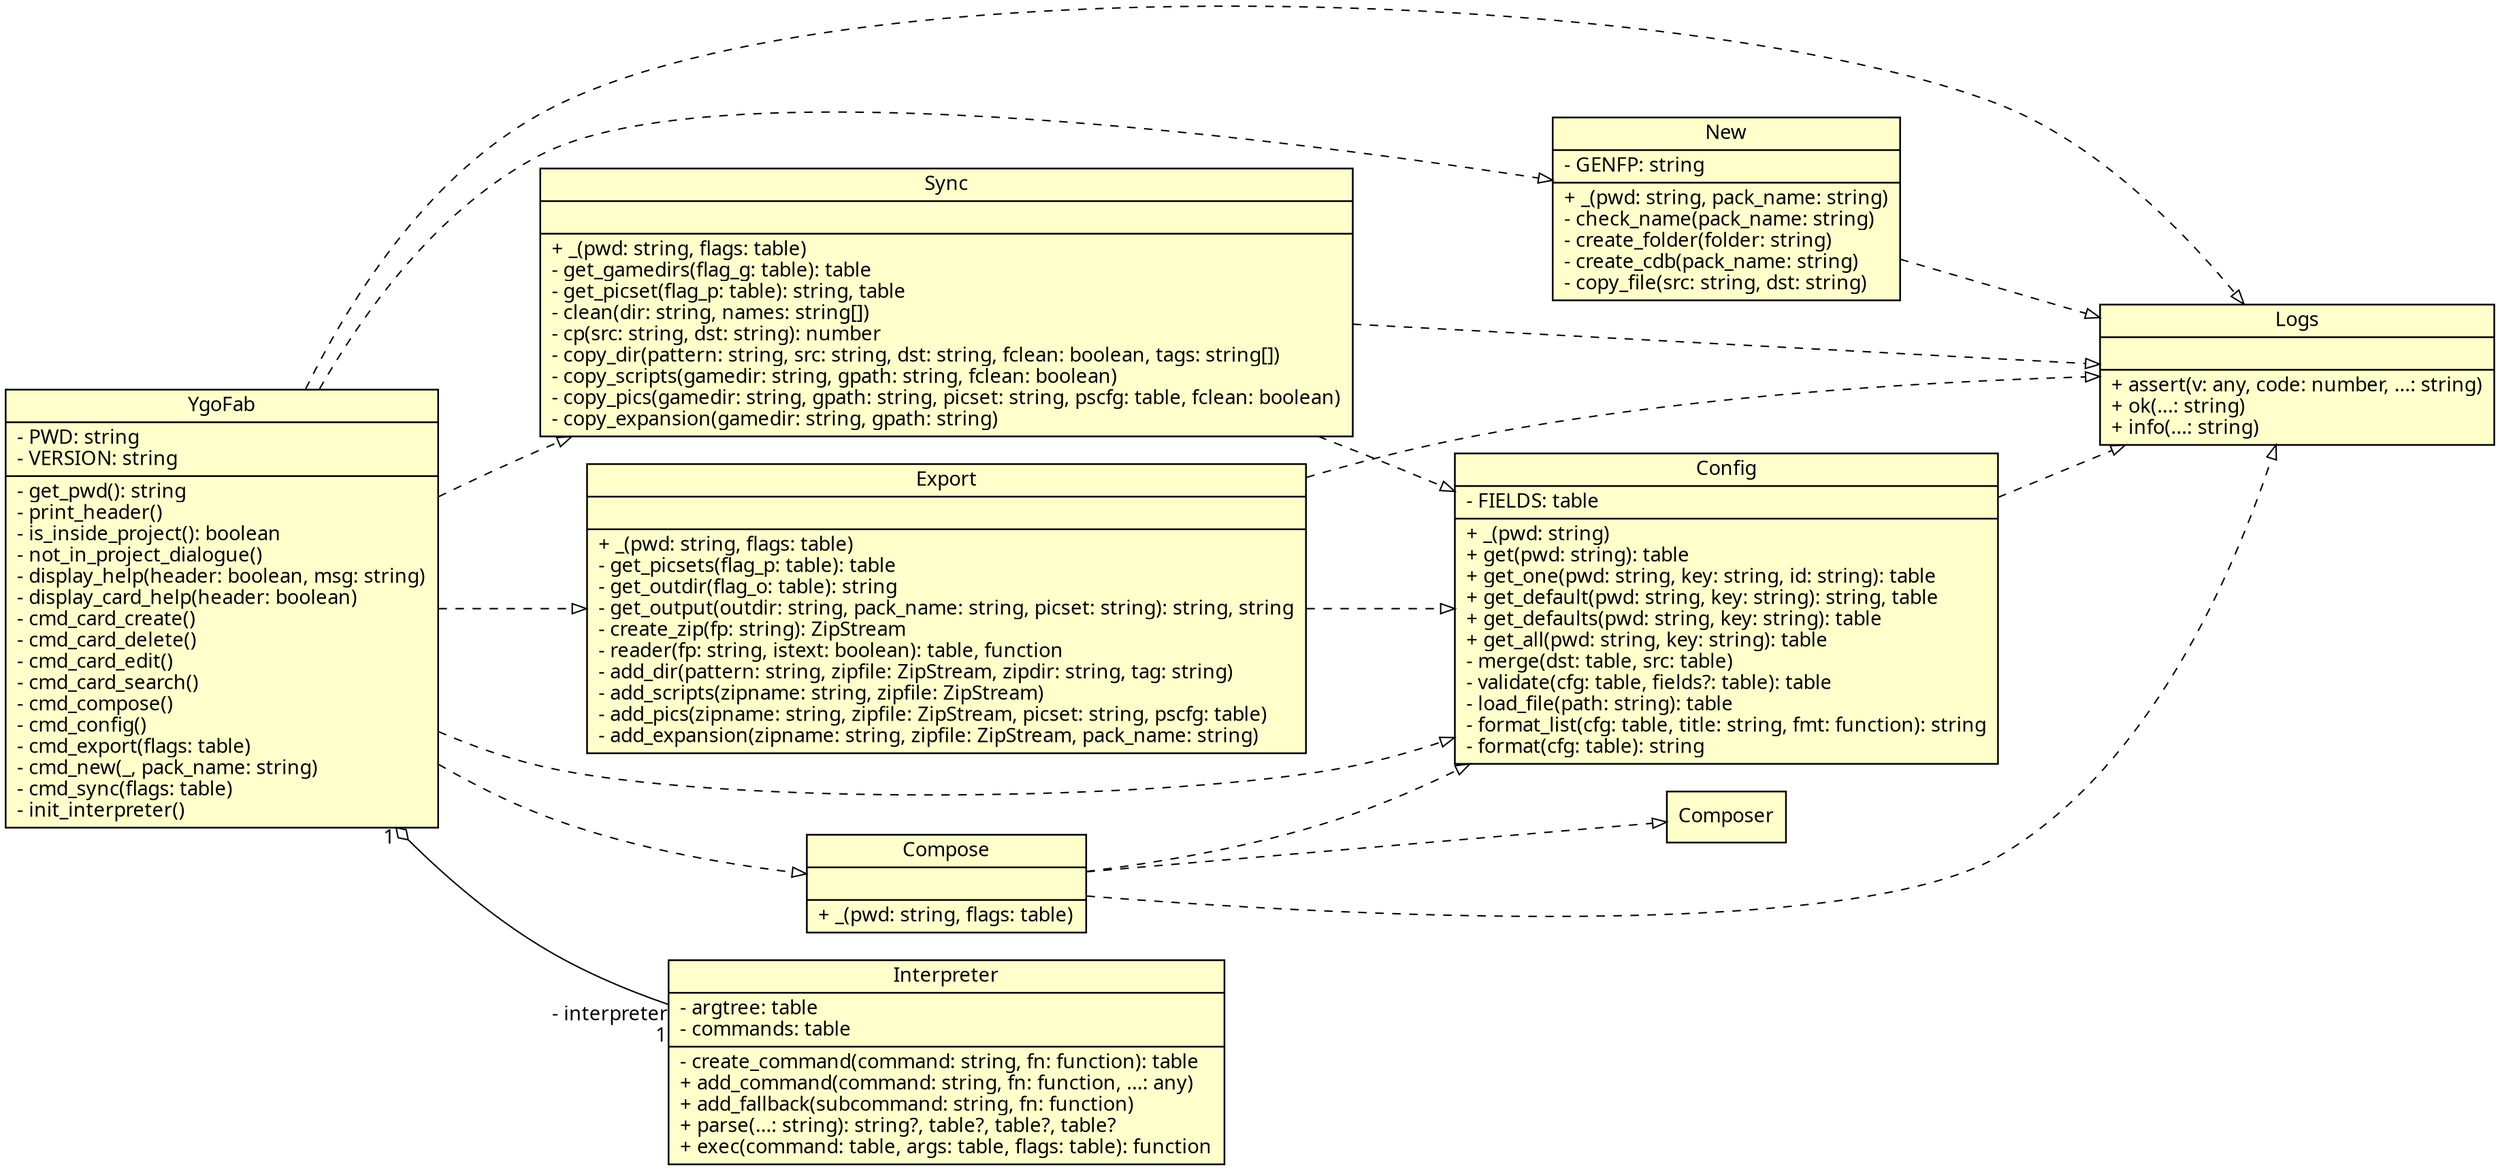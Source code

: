 digraph {
  dpi = 150
  /* splines = ortho */
  fontname = "mono"
  rankdir = "LR"
  ranksep = 1
  edge [fontname = "Ubuntu Mono", dir="both"]
  node [
    shape = record,
    fontname = "Ubuntu Mono",
    style = filled,
    fillcolor = "#ffffcc",
    penwidth = 1.2
  ]
  ygofab [label=" YgoFab |
- PWD: string\l
- VERSION: string\l
  |
- get_pwd(): string\l
- print_header()\l
- is_inside_project(): boolean\l
- not_in_project_dialogue()\l
- display_help(header: boolean, msg: string)\l
- display_card_help(header: boolean)\l
- cmd_card_create()\l
- cmd_card_delete()\l
- cmd_card_edit()\l
- cmd_card_search()\l
- cmd_compose()\l
- cmd_config()\l
- cmd_export(flags: table)\l
- cmd_new(_, pack_name: string)\l
- cmd_sync(flags: table)\l
- init_interpreter()\l
  "]
  new [label=" New |
- GENFP: string\l
|
+ _(pwd: string, pack_name: string)\l
- check_name(pack_name: string)\l
- create_folder(folder: string)\l
- create_cdb(pack_name: string)\l
- copy_file(src: string, dst: string)\l
  "]
  logs [label=" Logs | |
+ assert(v: any, code: number, ...: string)\l
+ ok(...: string)\l
+ info(...: string)\l
  "]
  interpreter [label=" Interpreter |
- argtree: table\l
- commands: table\l
  |
- create_command(command: string, fn: function): table\l
+ add_command(command: string, fn: function, ...: any)\l
+ add_fallback(subcommand: string, fn: function)\l
+ parse(...: string): string?, table?, table?, table?\l
+ exec(command: table, args: table, flags: table): function\l
  "]
  config [label=" Config |
- FIELDS: table\l
  |
+ _(pwd: string)\l
+ get(pwd: string): table\l
+ get_one(pwd: string, key: string, id: string): table\l
+ get_default(pwd: string, key: string): string, table\l
+ get_defaults(pwd: string, key: string): table\l
+ get_all(pwd: string, key: string): table\l
- merge(dst: table, src: table)\l
- validate(cfg: table, fields?: table): table\l
- load_file(path: string): table\l
- format_list(cfg: table, title: string, fmt: function): string\l
- format(cfg: table): string\l
  "]
  sync [label=" Sync | |
+ _(pwd: string, flags: table)\l
- get_gamedirs(flag_g: table): table\l
- get_picset(flag_p: table): string, table\l
- clean(dir: string, names: string[])\l
- cp(src: string, dst: string): number\l
- copy_dir(pattern: string, src: string, dst: string, fclean: boolean, tags: string[])\l
- copy_scripts(gamedir: string, gpath: string, fclean: boolean)\l
- copy_pics(gamedir: string, gpath: string, picset: string, pscfg: table, fclean: boolean)\l
- copy_expansion(gamedir: string, gpath: string)\l
  "]
  export [label=" Export | |
+ _(pwd: string, flags: table)\l
- get_picsets(flag_p: table): table\l
- get_outdir(flag_o: table): string\l
- get_output(outdir: string, pack_name: string, picset: string): string, string\l
- create_zip(fp: string): ZipStream\l
- reader(fp: string, istext: boolean): table, function\l
- add_dir(pattern: string, zipfile: ZipStream, zipdir: string, tag: string)\l
- add_scripts(zipname: string, zipfile: ZipStream)\l
- add_pics(zipname: string, zipfile: ZipStream, picset: string, pscfg: table)\l
- add_expansion(zipname: string, zipfile: ZipStream, pack_name: string)\l
  "]
  compose [label=" Compose | |
+ _(pwd: string, flags: table)\l"]
  composer [label=" Composer "]

  subgraph dep {
    edge [ style = "dashed", arrowhead = "empty", arrowtail = "none" ]
    new -> logs
    config -> logs
    ygofab -> {
      logs
      new
      config
      sync
      export
      compose
    }
    sync -> {
      config
      logs
    }
    export -> {
      config
      logs
    }
    compose -> {
      config
      logs
      composer
    }
  }
  ygofab -> interpreter [
    taillabel="1"
    headlabel="- interpreter\r1\r"
    arrowtail="odiamond"
    arrowhead="none"
  ]
}
